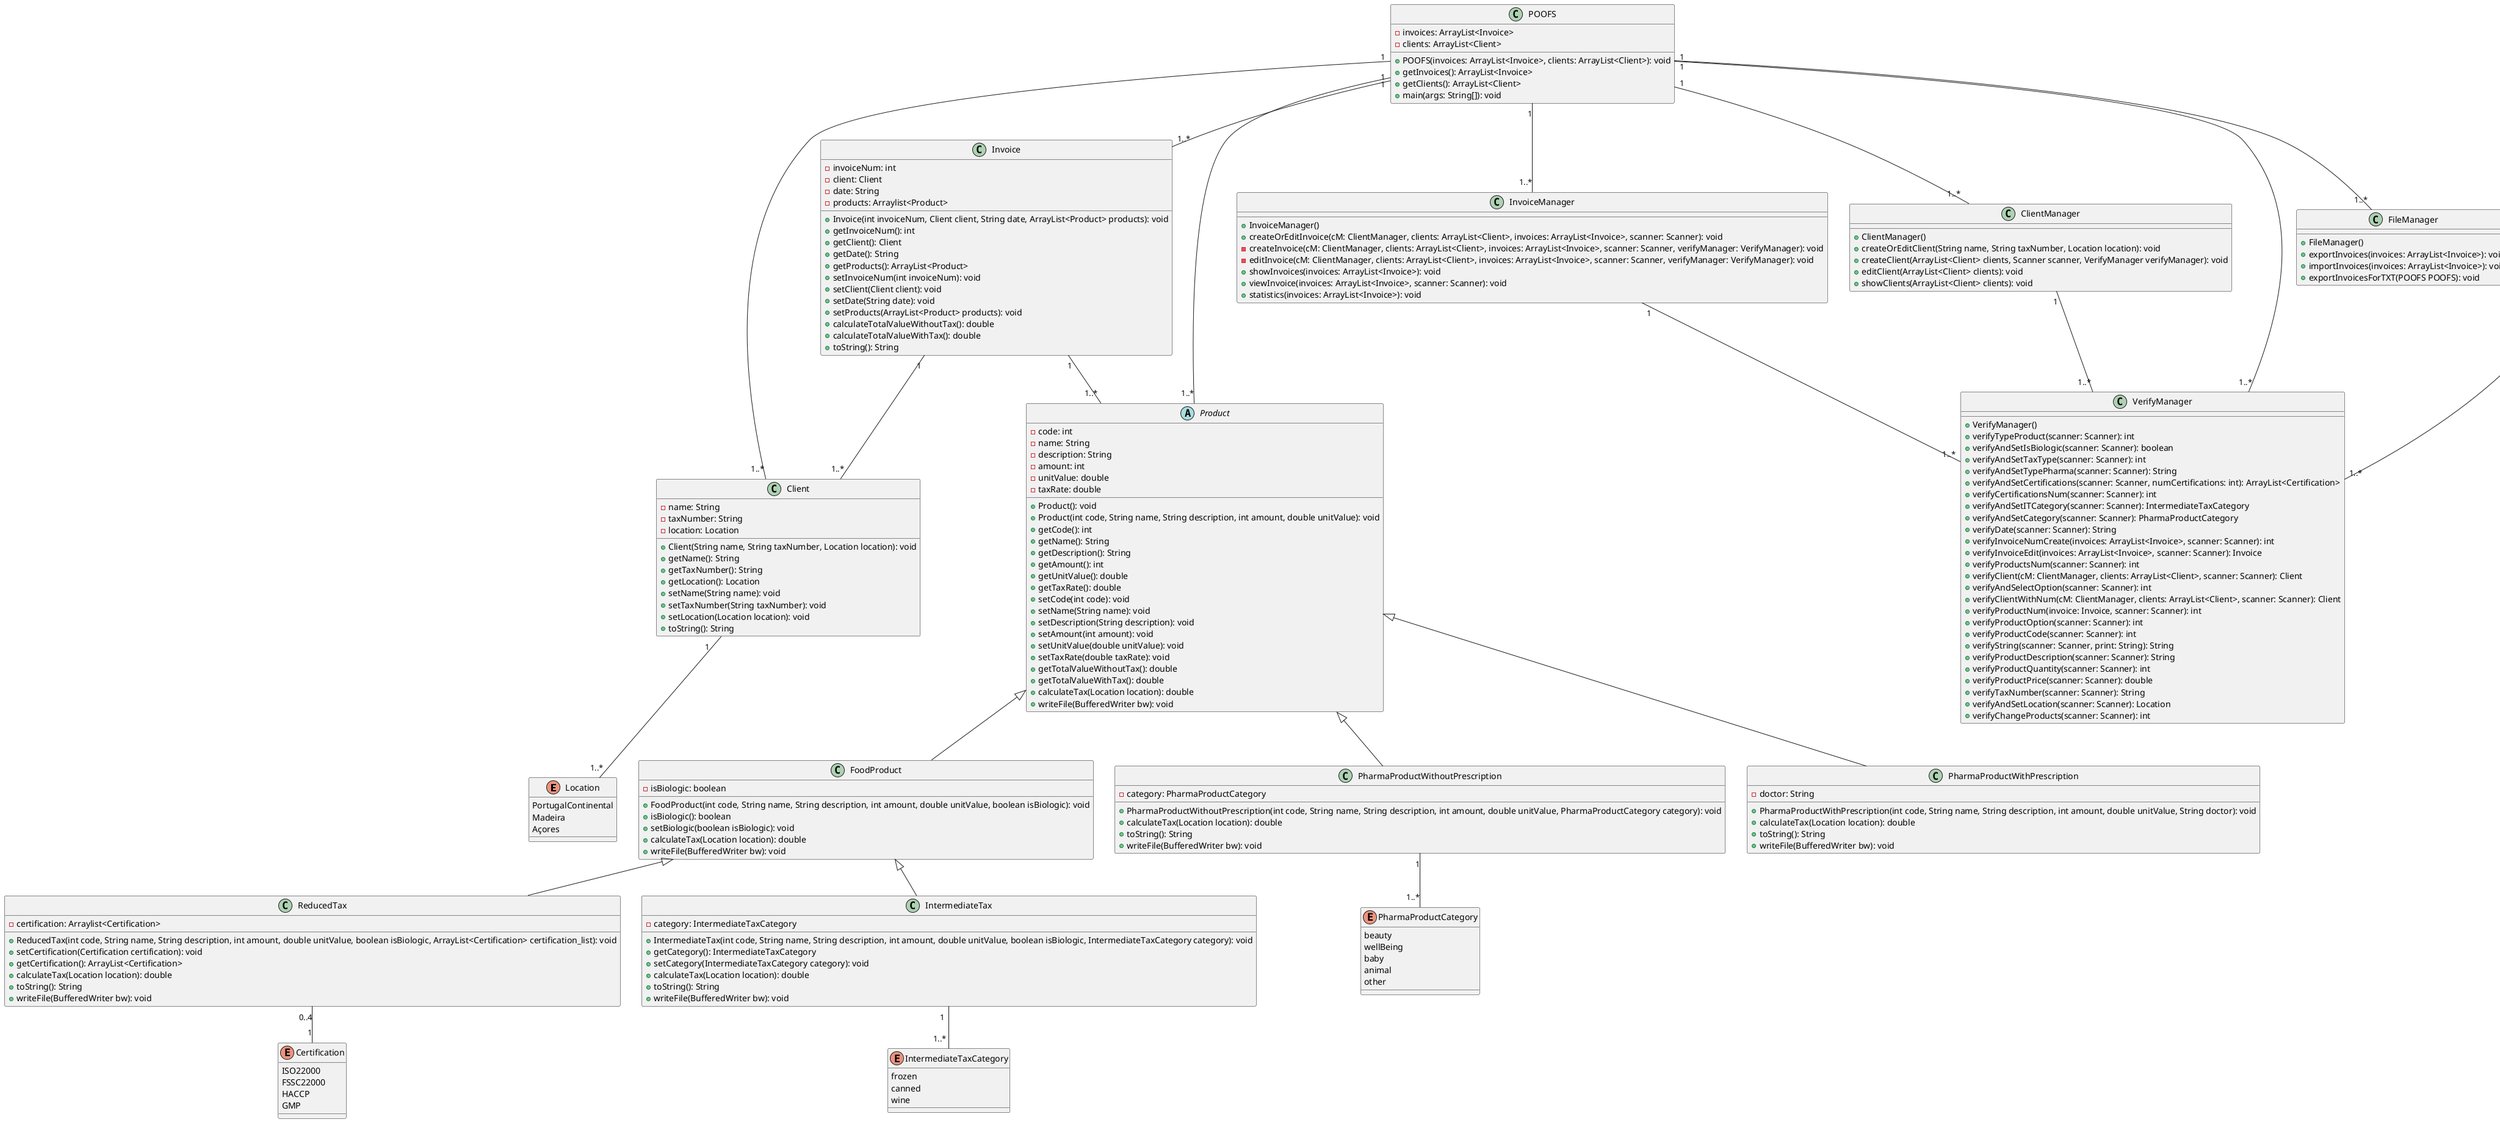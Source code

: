 @startuml UMLDIAGRAM
enum Location{
    PortugalContinental
    Madeira
    Açores
}

enum PharmaProductCategory{
    beauty
    wellBeing
    baby 
    animal
    other
}

enum Certification {
    ISO22000
    FSSC22000
    HACCP
    GMP
}

enum IntermediateTaxCategory{
    frozen
    canned
    wine
}

class Invoice{
    -invoiceNum: int
    -client: Client
    -date: String
    -products: Arraylist<Product>

    +Invoice(int invoiceNum, Client client, String date, ArrayList<Product> products): void
    +getInvoiceNum(): int
    +getClient(): Client
    +getDate(): String
    +getProducts(): ArrayList<Product>
    +setInvoiceNum(int invoiceNum): void
    +setClient(Client client): void
    +setDate(String date): void
    +setProducts(ArrayList<Product> products): void
    +calculateTotalValueWithoutTax(): double
    +calculateTotalValueWithTax(): double
    +toString(): String
}

class InvoiceManager {
    +InvoiceManager()
    +createOrEditInvoice(cM: ClientManager, clients: ArrayList<Client>, invoices: ArrayList<Invoice>, scanner: Scanner): void
    -createInvoice(cM: ClientManager, clients: ArrayList<Client>, invoices: ArrayList<Invoice>, scanner: Scanner, verifyManager: VerifyManager): void
    -editInvoice(cM: ClientManager, clients: ArrayList<Client>, invoices: ArrayList<Invoice>, scanner: Scanner, verifyManager: VerifyManager): void
    +showInvoices(invoices: ArrayList<Invoice>): void
    +viewInvoice(invoices: ArrayList<Invoice>, scanner: Scanner): void
    +statistics(invoices: ArrayList<Invoice>): void
}

class Client{
    -name: String
    -taxNumber: String
    -location: Location

    +Client(String name, String taxNumber, Location location): void
    +getName(): String
    +getTaxNumber(): String
    +getLocation(): Location
    +setName(String name): void
    +setTaxNumber(String taxNumber): void
    +setLocation(Location location): void
    +toString(): String
}

class ClientManager{
    +ClientManager()
    +createOrEditClient(String name, String taxNumber, Location location): void
    +createClient(ArrayList<Client> clients, Scanner scanner, VerifyManager verifyManager): void
    +editClient(ArrayList<Client> clients): void
    +showClients(ArrayList<Client> clients): void
}

abstract class Product{
    -code: int
    -name: String
    -description: String
    -amount: int
    -unitValue: double
    -taxRate: double

    +Product(): void
    +Product(int code, String name, String description, int amount, double unitValue): void
    +getCode(): int
    +getName(): String
    +getDescription(): String
    +getAmount(): int
    +getUnitValue(): double
    +getTaxRate(): double
    +setCode(int code): void
    +setName(String name): void
    +setDescription(String description): void
    +setAmount(int amount): void
    +setUnitValue(double unitValue): void
    +setTaxRate(double taxRate): void
    +getTotalValueWithoutTax(): double
    +getTotalValueWithTax(): double
    +calculateTax(Location location): double
    +writeFile(BufferedWriter bw): void
}

class FoodProduct extends Product{
    -isBiologic: boolean

    +FoodProduct(int code, String name, String description, int amount, double unitValue, boolean isBiologic): void
    +isBiologic(): boolean
    +setBiologic(boolean isBiologic): void
    +calculateTax(Location location): double
    +writeFile(BufferedWriter bw): void
}

class ReducedTax extends FoodProduct{
    -certification: Arraylist<Certification>

     +ReducedTax(int code, String name, String description, int amount, double unitValue, boolean isBiologic, ArrayList<Certification> certification_list): void
     +setCertification(Certification certification): void
     +getCertification(): ArrayList<Certification>
     +calculateTax(Location location): double
     +toString(): String
     +writeFile(BufferedWriter bw): void
}

class IntermediateTax extends FoodProduct{
    -category: IntermediateTaxCategory

    +IntermediateTax(int code, String name, String description, int amount, double unitValue, boolean isBiologic, IntermediateTaxCategory category): void
    +getCategory(): IntermediateTaxCategory
    +setCategory(IntermediateTaxCategory category): void
    +calculateTax(Location location): double
    +toString(): String
    +writeFile(BufferedWriter bw): void
}

class PharmaProductWithoutPrescription extends Product {
    -category: PharmaProductCategory

    +PharmaProductWithoutPrescription(int code, String name, String description, int amount, double unitValue, PharmaProductCategory category): void
    +calculateTax(Location location): double
    +toString(): String
    +writeFile(BufferedWriter bw): void
}

class PharmaProductWithPrescription extends Product {
    -doctor: String

    +PharmaProductWithPrescription(int code, String name, String description, int amount, double unitValue, String doctor): void
    +calculateTax(Location location): double
    +toString(): String
    +writeFile(BufferedWriter bw): void
}

class VerifyManager {
    +VerifyManager()
    +verifyTypeProduct(scanner: Scanner): int
    +verifyAndSetIsBiologic(scanner: Scanner): boolean
    +verifyAndSetTaxType(scanner: Scanner): int
    +verifyAndSetTypePharma(scanner: Scanner): String
    +verifyAndSetCertifications(scanner: Scanner, numCertifications: int): ArrayList<Certification>
    +verifyCertificationsNum(scanner: Scanner): int
    +verifyAndSetITCategory(scanner: Scanner): IntermediateTaxCategory
    +verifyAndSetCategory(scanner: Scanner): PharmaProductCategory
    +verifyDate(scanner: Scanner): String
    +verifyInvoiceNumCreate(invoices: ArrayList<Invoice>, scanner: Scanner): int
    +verifyInvoiceEdit(invoices: ArrayList<Invoice>, scanner: Scanner): Invoice
    +verifyProductsNum(scanner: Scanner): int
    +verifyClient(cM: ClientManager, clients: ArrayList<Client>, scanner: Scanner): Client
    +verifyAndSelectOption(scanner: Scanner): int
    +verifyClientWithNum(cM: ClientManager, clients: ArrayList<Client>, scanner: Scanner): Client
    +verifyProductNum(invoice: Invoice, scanner: Scanner): int
    +verifyProductOption(scanner: Scanner): int
    +verifyProductCode(scanner: Scanner): int
    +verifyString(scanner: Scanner, print: String): String
    +verifyProductDescription(scanner: Scanner): String
    +verifyProductQuantity(scanner: Scanner): int
    +verifyProductPrice(scanner: Scanner): double
    +verifyTaxNumber(scanner: Scanner): String
    +verifyAndSetLocation(scanner: Scanner): Location
    +verifyChangeProducts(scanner: Scanner): int
}

class FileManager{
    +FileManager()
    +exportInvoices(invoices: ArrayList<Invoice>): void
    +importInvoices(invoices: ArrayList<Invoice>): void
    +exportInvoicesForTXT(POOFS POOFS): void
}

class MenuManager {
    +MenuManager()
    +showASCII(): void
    +showMenu(): void
}

class POOFS {
    -invoices: ArrayList<Invoice>
    -clients: ArrayList<Client>

    +POOFS(invoices: ArrayList<Invoice>, clients: ArrayList<Client>): void
    +getInvoices(): ArrayList<Invoice>
    +getClients(): ArrayList<Client>
    +main(args: String[]): void
}


Invoice "1" -- "1..*" Client
Invoice "1" -- "1..*" Product
PharmaProductWithoutPrescription "1" -- "1..*" PharmaProductCategory
ReducedTax "0..4" -- "1" Certification
IntermediateTax "1  " -- "1..* " IntermediateTaxCategory
Client "1    " -- "1..*" Location

ClientManager "1" -- "1..*" VerifyManager
MenuManager "1" -- "1..*" VerifyManager
InvoiceManager "1" -- "1..*" VerifyManager
POOFS "1" -- "1..*" Invoice
POOFS "1" -- "1..*" Client
POOFS "1" -- "1..*" Product
POOFS "1" -- "1..*" InvoiceManager
POOFS "1" -- "1..*" ClientManager
POOFS "1" -- "1..*" VerifyManager
POOFS "1" -- "1..*" FileManager
@enduml